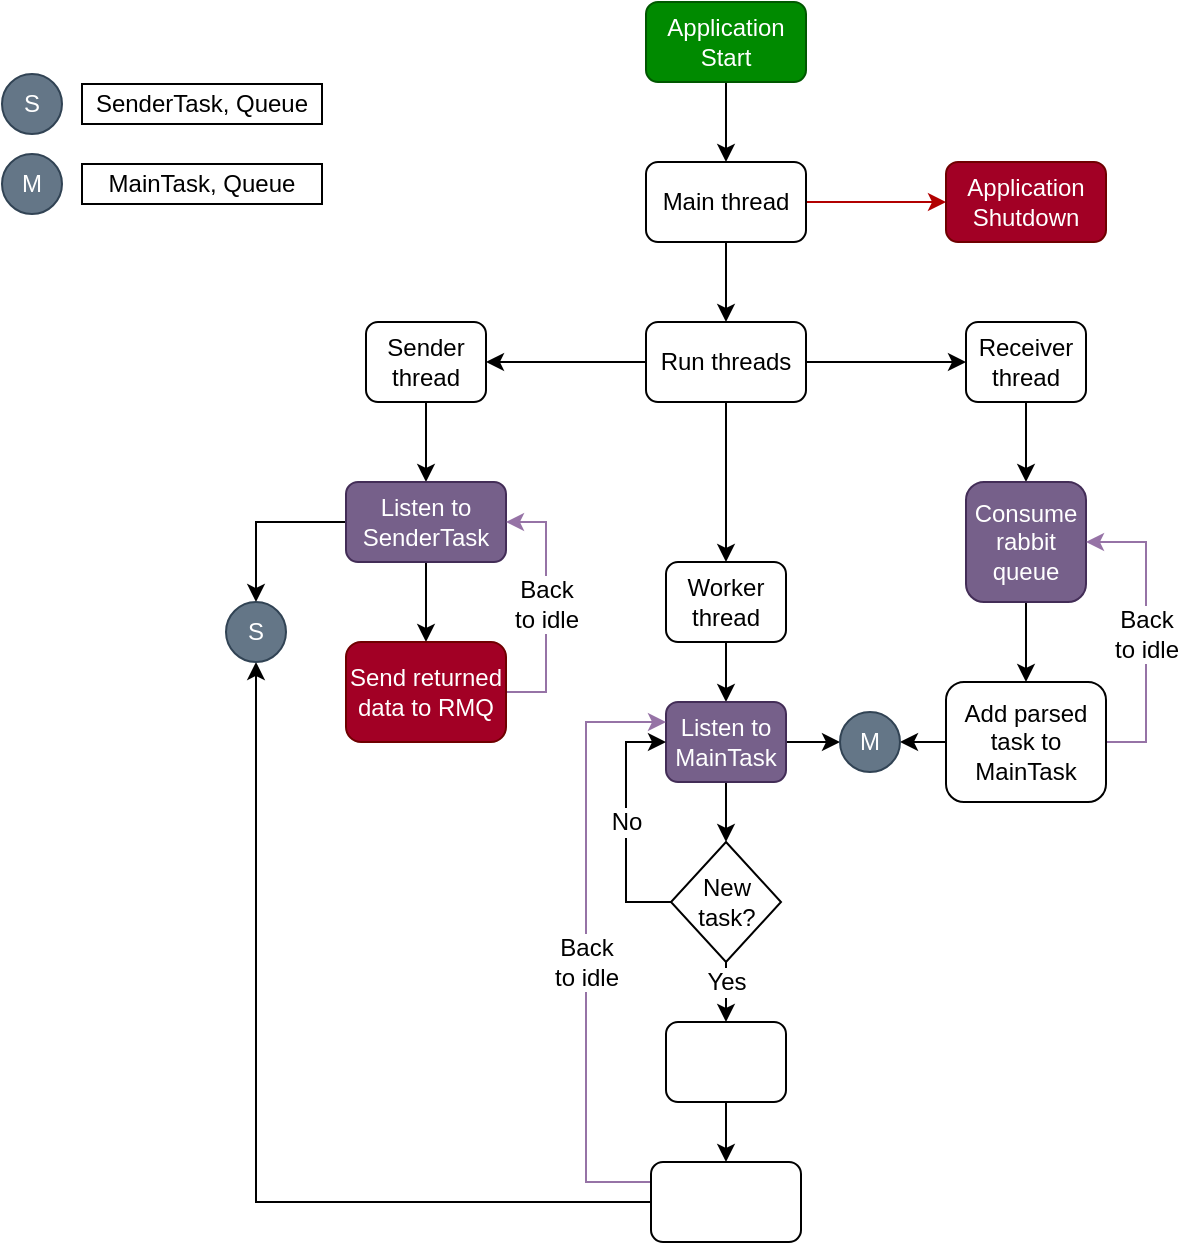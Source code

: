 <mxfile version="12.7.9" type="github"><diagram id="C5RBs43oDa-KdzZeNtuy" name="Page-1"><mxGraphModel dx="1185" dy="668" grid="0" gridSize="10" guides="0" tooltips="1" connect="1" arrows="1" fold="1" page="1" pageScale="1" pageWidth="827" pageHeight="1169" math="0" shadow="0"><root><mxCell id="WIyWlLk6GJQsqaUBKTNV-0"/><mxCell id="WIyWlLk6GJQsqaUBKTNV-1" parent="WIyWlLk6GJQsqaUBKTNV-0"/><mxCell id="7GIPBkrHEeZu9Pb-Ypuv-47" value="" style="edgeStyle=orthogonalEdgeStyle;rounded=0;orthogonalLoop=1;jettySize=auto;html=1;fontColor=#FFFFFF;fillColor=#e51400;strokeColor=#B20000;" edge="1" parent="WIyWlLk6GJQsqaUBKTNV-1" source="WIyWlLk6GJQsqaUBKTNV-3" target="7GIPBkrHEeZu9Pb-Ypuv-46"><mxGeometry relative="1" as="geometry"/></mxCell><mxCell id="WIyWlLk6GJQsqaUBKTNV-3" value="&lt;div&gt;Main thread&lt;br&gt;&lt;/div&gt;" style="rounded=1;whiteSpace=wrap;html=1;fontSize=12;glass=0;strokeWidth=1;shadow=0;" parent="WIyWlLk6GJQsqaUBKTNV-1" vertex="1"><mxGeometry x="360" y="120" width="80" height="40" as="geometry"/></mxCell><mxCell id="7GIPBkrHEeZu9Pb-Ypuv-46" value="Application Shutdown" style="rounded=1;whiteSpace=wrap;html=1;fontSize=12;glass=0;strokeWidth=1;shadow=0;fillColor=#a20025;strokeColor=#6F0000;fontColor=#ffffff;" vertex="1" parent="WIyWlLk6GJQsqaUBKTNV-1"><mxGeometry x="510" y="120" width="80" height="40" as="geometry"/></mxCell><mxCell id="7GIPBkrHEeZu9Pb-Ypuv-3" value="" style="edgeStyle=orthogonalEdgeStyle;rounded=0;orthogonalLoop=1;jettySize=auto;html=1;exitX=0.5;exitY=1;exitDx=0;exitDy=0;" edge="1" parent="WIyWlLk6GJQsqaUBKTNV-1" source="WIyWlLk6GJQsqaUBKTNV-3" target="7GIPBkrHEeZu9Pb-Ypuv-2"><mxGeometry relative="1" as="geometry"/></mxCell><mxCell id="7GIPBkrHEeZu9Pb-Ypuv-40" style="edgeStyle=orthogonalEdgeStyle;rounded=0;orthogonalLoop=1;jettySize=auto;html=1;exitX=0.5;exitY=1;exitDx=0;exitDy=0;entryX=0.5;entryY=0;entryDx=0;entryDy=0;fontColor=#000000;" edge="1" parent="WIyWlLk6GJQsqaUBKTNV-1" source="7GIPBkrHEeZu9Pb-Ypuv-0" target="WIyWlLk6GJQsqaUBKTNV-3"><mxGeometry relative="1" as="geometry"/></mxCell><mxCell id="7GIPBkrHEeZu9Pb-Ypuv-0" value="Application Start" style="rounded=1;whiteSpace=wrap;html=1;fontSize=12;glass=0;strokeWidth=1;shadow=0;labelBackgroundColor=none;fillColor=#008a00;strokeColor=#005700;fontColor=#ffffff;" vertex="1" parent="WIyWlLk6GJQsqaUBKTNV-1"><mxGeometry x="360" y="40" width="80" height="40" as="geometry"/></mxCell><mxCell id="7GIPBkrHEeZu9Pb-Ypuv-5" value="" style="edgeStyle=orthogonalEdgeStyle;rounded=0;orthogonalLoop=1;jettySize=auto;html=1;" edge="1" parent="WIyWlLk6GJQsqaUBKTNV-1" source="7GIPBkrHEeZu9Pb-Ypuv-2" target="7GIPBkrHEeZu9Pb-Ypuv-4"><mxGeometry relative="1" as="geometry"/></mxCell><mxCell id="7GIPBkrHEeZu9Pb-Ypuv-9" value="" style="edgeStyle=orthogonalEdgeStyle;rounded=0;orthogonalLoop=1;jettySize=auto;html=1;" edge="1" parent="WIyWlLk6GJQsqaUBKTNV-1" source="7GIPBkrHEeZu9Pb-Ypuv-2" target="7GIPBkrHEeZu9Pb-Ypuv-8"><mxGeometry relative="1" as="geometry"/></mxCell><mxCell id="7GIPBkrHEeZu9Pb-Ypuv-11" value="" style="edgeStyle=orthogonalEdgeStyle;rounded=0;orthogonalLoop=1;jettySize=auto;html=1;" edge="1" parent="WIyWlLk6GJQsqaUBKTNV-1" source="7GIPBkrHEeZu9Pb-Ypuv-2" target="7GIPBkrHEeZu9Pb-Ypuv-10"><mxGeometry relative="1" as="geometry"/></mxCell><mxCell id="7GIPBkrHEeZu9Pb-Ypuv-2" value="Run threads" style="rounded=1;whiteSpace=wrap;html=1;fontSize=12;glass=0;strokeWidth=1;shadow=0;" vertex="1" parent="WIyWlLk6GJQsqaUBKTNV-1"><mxGeometry x="360" y="200" width="80" height="40" as="geometry"/></mxCell><mxCell id="7GIPBkrHEeZu9Pb-Ypuv-32" value="" style="edgeStyle=orthogonalEdgeStyle;rounded=0;orthogonalLoop=1;jettySize=auto;html=1;fontColor=#000000;" edge="1" parent="WIyWlLk6GJQsqaUBKTNV-1" source="7GIPBkrHEeZu9Pb-Ypuv-10" target="7GIPBkrHEeZu9Pb-Ypuv-31"><mxGeometry relative="1" as="geometry"/></mxCell><mxCell id="7GIPBkrHEeZu9Pb-Ypuv-10" value="Sender thread" style="rounded=1;whiteSpace=wrap;html=1;fontSize=12;glass=0;strokeWidth=1;shadow=0;" vertex="1" parent="WIyWlLk6GJQsqaUBKTNV-1"><mxGeometry x="220" y="200" width="60" height="40" as="geometry"/></mxCell><mxCell id="7GIPBkrHEeZu9Pb-Ypuv-36" style="edgeStyle=orthogonalEdgeStyle;rounded=0;orthogonalLoop=1;jettySize=auto;html=1;exitX=0;exitY=0.5;exitDx=0;exitDy=0;entryX=0.5;entryY=0;entryDx=0;entryDy=0;fontColor=#000000;" edge="1" parent="WIyWlLk6GJQsqaUBKTNV-1" source="7GIPBkrHEeZu9Pb-Ypuv-31" target="7GIPBkrHEeZu9Pb-Ypuv-34"><mxGeometry relative="1" as="geometry"/></mxCell><mxCell id="7GIPBkrHEeZu9Pb-Ypuv-42" value="" style="edgeStyle=orthogonalEdgeStyle;rounded=0;orthogonalLoop=1;jettySize=auto;html=1;fontColor=#FFFFFF;" edge="1" parent="WIyWlLk6GJQsqaUBKTNV-1" source="7GIPBkrHEeZu9Pb-Ypuv-31" target="7GIPBkrHEeZu9Pb-Ypuv-41"><mxGeometry relative="1" as="geometry"/></mxCell><mxCell id="7GIPBkrHEeZu9Pb-Ypuv-31" value="Listen to SenderTask" style="rounded=1;whiteSpace=wrap;html=1;fontSize=12;glass=0;strokeWidth=1;shadow=0;fillColor=#76608a;strokeColor=#432D57;fontColor=#ffffff;" vertex="1" parent="WIyWlLk6GJQsqaUBKTNV-1"><mxGeometry x="210" y="280" width="80" height="40" as="geometry"/></mxCell><mxCell id="7GIPBkrHEeZu9Pb-Ypuv-45" style="edgeStyle=orthogonalEdgeStyle;rounded=0;orthogonalLoop=1;jettySize=auto;html=1;exitX=1;exitY=0.5;exitDx=0;exitDy=0;entryX=1;entryY=0.5;entryDx=0;entryDy=0;fontColor=#FFFFFF;fillColor=#e1d5e7;strokeColor=#9673a6;" edge="1" parent="WIyWlLk6GJQsqaUBKTNV-1" source="7GIPBkrHEeZu9Pb-Ypuv-41" target="7GIPBkrHEeZu9Pb-Ypuv-31"><mxGeometry relative="1" as="geometry"/></mxCell><mxCell id="7GIPBkrHEeZu9Pb-Ypuv-41" value="Send returned data to RMQ" style="rounded=1;whiteSpace=wrap;html=1;fontSize=12;glass=0;strokeWidth=1;shadow=0;fillColor=#a20025;strokeColor=#6F0000;fontColor=#ffffff;" vertex="1" parent="WIyWlLk6GJQsqaUBKTNV-1"><mxGeometry x="210" y="360" width="80" height="50" as="geometry"/></mxCell><mxCell id="7GIPBkrHEeZu9Pb-Ypuv-19" value="" style="edgeStyle=orthogonalEdgeStyle;rounded=0;orthogonalLoop=1;jettySize=auto;html=1;" edge="1" parent="WIyWlLk6GJQsqaUBKTNV-1" source="7GIPBkrHEeZu9Pb-Ypuv-8" target="7GIPBkrHEeZu9Pb-Ypuv-18"><mxGeometry relative="1" as="geometry"/></mxCell><mxCell id="7GIPBkrHEeZu9Pb-Ypuv-8" value="Worker thread" style="rounded=1;whiteSpace=wrap;html=1;fontSize=12;glass=0;strokeWidth=1;shadow=0;" vertex="1" parent="WIyWlLk6GJQsqaUBKTNV-1"><mxGeometry x="370" y="320" width="60" height="40" as="geometry"/></mxCell><mxCell id="7GIPBkrHEeZu9Pb-Ypuv-20" style="edgeStyle=orthogonalEdgeStyle;rounded=0;orthogonalLoop=1;jettySize=auto;html=1;exitX=1;exitY=0.5;exitDx=0;exitDy=0;entryX=0;entryY=0.5;entryDx=0;entryDy=0;" edge="1" parent="WIyWlLk6GJQsqaUBKTNV-1" source="7GIPBkrHEeZu9Pb-Ypuv-18" target="7GIPBkrHEeZu9Pb-Ypuv-16"><mxGeometry relative="1" as="geometry"/></mxCell><mxCell id="7GIPBkrHEeZu9Pb-Ypuv-22" style="edgeStyle=orthogonalEdgeStyle;rounded=0;orthogonalLoop=1;jettySize=auto;html=1;exitX=0.5;exitY=1;exitDx=0;exitDy=0;entryX=0.5;entryY=0;entryDx=0;entryDy=0;" edge="1" parent="WIyWlLk6GJQsqaUBKTNV-1" source="7GIPBkrHEeZu9Pb-Ypuv-18" target="7GIPBkrHEeZu9Pb-Ypuv-21"><mxGeometry relative="1" as="geometry"/></mxCell><mxCell id="7GIPBkrHEeZu9Pb-Ypuv-18" value="Listen to MainTask" style="rounded=1;whiteSpace=wrap;html=1;fontSize=12;glass=0;strokeWidth=1;shadow=0;fillColor=#76608a;strokeColor=#432D57;fontColor=#ffffff;" vertex="1" parent="WIyWlLk6GJQsqaUBKTNV-1"><mxGeometry x="370" y="390" width="60" height="40" as="geometry"/></mxCell><mxCell id="7GIPBkrHEeZu9Pb-Ypuv-13" value="" style="edgeStyle=orthogonalEdgeStyle;rounded=0;orthogonalLoop=1;jettySize=auto;html=1;" edge="1" parent="WIyWlLk6GJQsqaUBKTNV-1" source="7GIPBkrHEeZu9Pb-Ypuv-4" target="7GIPBkrHEeZu9Pb-Ypuv-12"><mxGeometry relative="1" as="geometry"/></mxCell><mxCell id="7GIPBkrHEeZu9Pb-Ypuv-4" value="Receiver thread" style="rounded=1;whiteSpace=wrap;html=1;fontSize=12;glass=0;strokeWidth=1;shadow=0;" vertex="1" parent="WIyWlLk6GJQsqaUBKTNV-1"><mxGeometry x="520" y="200" width="60" height="40" as="geometry"/></mxCell><mxCell id="7GIPBkrHEeZu9Pb-Ypuv-15" value="" style="edgeStyle=orthogonalEdgeStyle;rounded=0;orthogonalLoop=1;jettySize=auto;html=1;" edge="1" parent="WIyWlLk6GJQsqaUBKTNV-1" source="7GIPBkrHEeZu9Pb-Ypuv-12" target="7GIPBkrHEeZu9Pb-Ypuv-14"><mxGeometry relative="1" as="geometry"/></mxCell><mxCell id="7GIPBkrHEeZu9Pb-Ypuv-12" value="Consume rabbit queue" style="rounded=1;whiteSpace=wrap;html=1;fontSize=12;glass=0;strokeWidth=1;shadow=0;fillColor=#76608a;strokeColor=#432D57;fontColor=#ffffff;" vertex="1" parent="WIyWlLk6GJQsqaUBKTNV-1"><mxGeometry x="520" y="280" width="60" height="60" as="geometry"/></mxCell><mxCell id="7GIPBkrHEeZu9Pb-Ypuv-17" style="edgeStyle=orthogonalEdgeStyle;rounded=0;orthogonalLoop=1;jettySize=auto;html=1;exitX=0;exitY=0.5;exitDx=0;exitDy=0;entryX=1;entryY=0.5;entryDx=0;entryDy=0;" edge="1" parent="WIyWlLk6GJQsqaUBKTNV-1" source="7GIPBkrHEeZu9Pb-Ypuv-14" target="7GIPBkrHEeZu9Pb-Ypuv-16"><mxGeometry relative="1" as="geometry"/></mxCell><mxCell id="7GIPBkrHEeZu9Pb-Ypuv-44" style="edgeStyle=orthogonalEdgeStyle;rounded=0;orthogonalLoop=1;jettySize=auto;html=1;exitX=1;exitY=0.5;exitDx=0;exitDy=0;entryX=1;entryY=0.5;entryDx=0;entryDy=0;fontColor=#FFFFFF;fillColor=#e1d5e7;strokeColor=#9673a6;" edge="1" parent="WIyWlLk6GJQsqaUBKTNV-1" source="7GIPBkrHEeZu9Pb-Ypuv-14" target="7GIPBkrHEeZu9Pb-Ypuv-12"><mxGeometry relative="1" as="geometry"/></mxCell><mxCell id="7GIPBkrHEeZu9Pb-Ypuv-14" value="Add parsed task to MainTask" style="rounded=1;whiteSpace=wrap;html=1;fontSize=12;glass=0;strokeWidth=1;shadow=0;" vertex="1" parent="WIyWlLk6GJQsqaUBKTNV-1"><mxGeometry x="510" y="380" width="80" height="60" as="geometry"/></mxCell><mxCell id="7GIPBkrHEeZu9Pb-Ypuv-16" value="M" style="ellipse;whiteSpace=wrap;html=1;aspect=fixed;fillColor=#647687;strokeColor=#314354;fontColor=#ffffff;" vertex="1" parent="WIyWlLk6GJQsqaUBKTNV-1"><mxGeometry x="457" y="395" width="30" height="30" as="geometry"/></mxCell><mxCell id="7GIPBkrHEeZu9Pb-Ypuv-23" style="edgeStyle=orthogonalEdgeStyle;rounded=0;orthogonalLoop=1;jettySize=auto;html=1;exitX=0;exitY=0.5;exitDx=0;exitDy=0;entryX=0;entryY=0.5;entryDx=0;entryDy=0;" edge="1" parent="WIyWlLk6GJQsqaUBKTNV-1" source="7GIPBkrHEeZu9Pb-Ypuv-21" target="7GIPBkrHEeZu9Pb-Ypuv-18"><mxGeometry relative="1" as="geometry"/></mxCell><mxCell id="7GIPBkrHEeZu9Pb-Ypuv-24" value="No" style="text;html=1;align=center;verticalAlign=middle;resizable=0;points=[];labelBackgroundColor=#ffffff;fontColor=#000000;" vertex="1" connectable="0" parent="7GIPBkrHEeZu9Pb-Ypuv-23"><mxGeometry x="-0.206" y="-3" relative="1" as="geometry"><mxPoint x="-3.03" y="-14.19" as="offset"/></mxGeometry></mxCell><mxCell id="7GIPBkrHEeZu9Pb-Ypuv-29" style="edgeStyle=orthogonalEdgeStyle;rounded=0;orthogonalLoop=1;jettySize=auto;html=1;exitX=0.5;exitY=1;exitDx=0;exitDy=0;entryX=0.5;entryY=0;entryDx=0;entryDy=0;fontColor=#FFFFFF;" edge="1" parent="WIyWlLk6GJQsqaUBKTNV-1" source="7GIPBkrHEeZu9Pb-Ypuv-21" target="7GIPBkrHEeZu9Pb-Ypuv-28"><mxGeometry relative="1" as="geometry"/></mxCell><mxCell id="7GIPBkrHEeZu9Pb-Ypuv-30" value="Yes" style="text;html=1;align=center;verticalAlign=middle;resizable=0;points=[];labelBackgroundColor=#ffffff;fontColor=#000000;" vertex="1" connectable="0" parent="7GIPBkrHEeZu9Pb-Ypuv-29"><mxGeometry x="0.639" relative="1" as="geometry"><mxPoint y="-14.66" as="offset"/></mxGeometry></mxCell><mxCell id="7GIPBkrHEeZu9Pb-Ypuv-21" value="New task?" style="rhombus;whiteSpace=wrap;html=1;" vertex="1" parent="WIyWlLk6GJQsqaUBKTNV-1"><mxGeometry x="372.5" y="460" width="55" height="60" as="geometry"/></mxCell><mxCell id="7GIPBkrHEeZu9Pb-Ypuv-38" value="" style="edgeStyle=orthogonalEdgeStyle;rounded=0;orthogonalLoop=1;jettySize=auto;html=1;fontColor=#000000;" edge="1" parent="WIyWlLk6GJQsqaUBKTNV-1" source="7GIPBkrHEeZu9Pb-Ypuv-28" target="7GIPBkrHEeZu9Pb-Ypuv-37"><mxGeometry relative="1" as="geometry"/></mxCell><mxCell id="7GIPBkrHEeZu9Pb-Ypuv-28" value="Do work" style="rounded=1;whiteSpace=wrap;html=1;shadow=0;labelBackgroundColor=none;fontColor=#FFFFFF;" vertex="1" parent="WIyWlLk6GJQsqaUBKTNV-1"><mxGeometry x="370" y="550" width="60" height="40" as="geometry"/></mxCell><mxCell id="7GIPBkrHEeZu9Pb-Ypuv-39" style="edgeStyle=orthogonalEdgeStyle;rounded=0;orthogonalLoop=1;jettySize=auto;html=1;exitX=0;exitY=0.5;exitDx=0;exitDy=0;entryX=0.5;entryY=1;entryDx=0;entryDy=0;fontColor=#000000;" edge="1" parent="WIyWlLk6GJQsqaUBKTNV-1" source="7GIPBkrHEeZu9Pb-Ypuv-37" target="7GIPBkrHEeZu9Pb-Ypuv-34"><mxGeometry relative="1" as="geometry"/></mxCell><mxCell id="7GIPBkrHEeZu9Pb-Ypuv-43" style="edgeStyle=orthogonalEdgeStyle;rounded=0;orthogonalLoop=1;jettySize=auto;html=1;exitX=0;exitY=0.25;exitDx=0;exitDy=0;entryX=0;entryY=0.25;entryDx=0;entryDy=0;fontColor=#FFFFFF;fillColor=#e1d5e7;strokeColor=#9673a6;" edge="1" parent="WIyWlLk6GJQsqaUBKTNV-1" source="7GIPBkrHEeZu9Pb-Ypuv-37" target="7GIPBkrHEeZu9Pb-Ypuv-18"><mxGeometry relative="1" as="geometry"><Array as="points"><mxPoint x="330" y="630"/><mxPoint x="330" y="400"/></Array></mxGeometry></mxCell><mxCell id="7GIPBkrHEeZu9Pb-Ypuv-48" value="&lt;div&gt;Back&lt;/div&gt;&lt;div&gt;to idle&lt;br&gt;&lt;/div&gt;" style="text;html=1;align=center;verticalAlign=middle;resizable=0;points=[];labelBackgroundColor=#ffffff;fontColor=#000000;" vertex="1" connectable="0" parent="7GIPBkrHEeZu9Pb-Ypuv-43"><mxGeometry x="-0.253" y="-2" relative="1" as="geometry"><mxPoint x="-2.03" y="-29.33" as="offset"/></mxGeometry></mxCell><mxCell id="7GIPBkrHEeZu9Pb-Ypuv-37" value="Add return to SenderTask" style="rounded=1;whiteSpace=wrap;html=1;shadow=0;labelBackgroundColor=none;fontColor=#FFFFFF;" vertex="1" parent="WIyWlLk6GJQsqaUBKTNV-1"><mxGeometry x="362.5" y="620" width="75" height="40" as="geometry"/></mxCell><mxCell id="7GIPBkrHEeZu9Pb-Ypuv-34" value="S" style="ellipse;whiteSpace=wrap;html=1;aspect=fixed;fillColor=#647687;strokeColor=#314354;fontColor=#ffffff;" vertex="1" parent="WIyWlLk6GJQsqaUBKTNV-1"><mxGeometry x="150" y="340" width="30" height="30" as="geometry"/></mxCell><mxCell id="7GIPBkrHEeZu9Pb-Ypuv-49" value="&lt;div&gt;Back&lt;/div&gt;&lt;div&gt;to idle&lt;br&gt;&lt;/div&gt;" style="text;html=1;align=center;verticalAlign=middle;resizable=0;points=[];labelBackgroundColor=#ffffff;fontColor=#000000;" vertex="1" connectable="0" parent="WIyWlLk6GJQsqaUBKTNV-1"><mxGeometry x="610.0" y="384.997" as="geometry"><mxPoint y="-29.17" as="offset"/></mxGeometry></mxCell><mxCell id="7GIPBkrHEeZu9Pb-Ypuv-50" value="&lt;div&gt;Back&lt;/div&gt;&lt;div&gt;to idle&lt;br&gt;&lt;/div&gt;" style="text;html=1;align=center;verticalAlign=middle;resizable=0;points=[];labelBackgroundColor=#ffffff;fontColor=#000000;" vertex="1" connectable="0" parent="WIyWlLk6GJQsqaUBKTNV-1"><mxGeometry x="310.0" y="369.997" as="geometry"><mxPoint y="-29.17" as="offset"/></mxGeometry></mxCell><mxCell id="7GIPBkrHEeZu9Pb-Ypuv-51" value="S" style="ellipse;whiteSpace=wrap;html=1;aspect=fixed;fillColor=#647687;strokeColor=#314354;fontColor=#ffffff;" vertex="1" parent="WIyWlLk6GJQsqaUBKTNV-1"><mxGeometry x="38" y="76" width="30" height="30" as="geometry"/></mxCell><mxCell id="7GIPBkrHEeZu9Pb-Ypuv-52" value="M" style="ellipse;whiteSpace=wrap;html=1;aspect=fixed;fillColor=#647687;strokeColor=#314354;fontColor=#ffffff;" vertex="1" parent="WIyWlLk6GJQsqaUBKTNV-1"><mxGeometry x="38" y="116" width="30" height="30" as="geometry"/></mxCell><mxCell id="7GIPBkrHEeZu9Pb-Ypuv-54" value="SenderTask, Queue" style="rounded=0;whiteSpace=wrap;html=1;shadow=0;labelBackgroundColor=none;" vertex="1" parent="WIyWlLk6GJQsqaUBKTNV-1"><mxGeometry x="78" y="81" width="120" height="20" as="geometry"/></mxCell><mxCell id="7GIPBkrHEeZu9Pb-Ypuv-55" value="MainTask, Queue" style="rounded=0;whiteSpace=wrap;html=1;shadow=0;labelBackgroundColor=none;" vertex="1" parent="WIyWlLk6GJQsqaUBKTNV-1"><mxGeometry x="78" y="121" width="120" height="20" as="geometry"/></mxCell></root></mxGraphModel></diagram></mxfile>
